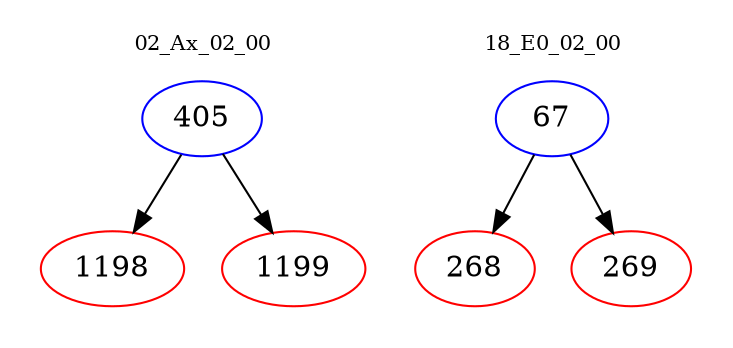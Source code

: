 digraph{
subgraph cluster_0 {
color = white
label = "02_Ax_02_00";
fontsize=10;
T0_405 [label="405", color="blue"]
T0_405 -> T0_1198 [color="black"]
T0_1198 [label="1198", color="red"]
T0_405 -> T0_1199 [color="black"]
T0_1199 [label="1199", color="red"]
}
subgraph cluster_1 {
color = white
label = "18_E0_02_00";
fontsize=10;
T1_67 [label="67", color="blue"]
T1_67 -> T1_268 [color="black"]
T1_268 [label="268", color="red"]
T1_67 -> T1_269 [color="black"]
T1_269 [label="269", color="red"]
}
}
